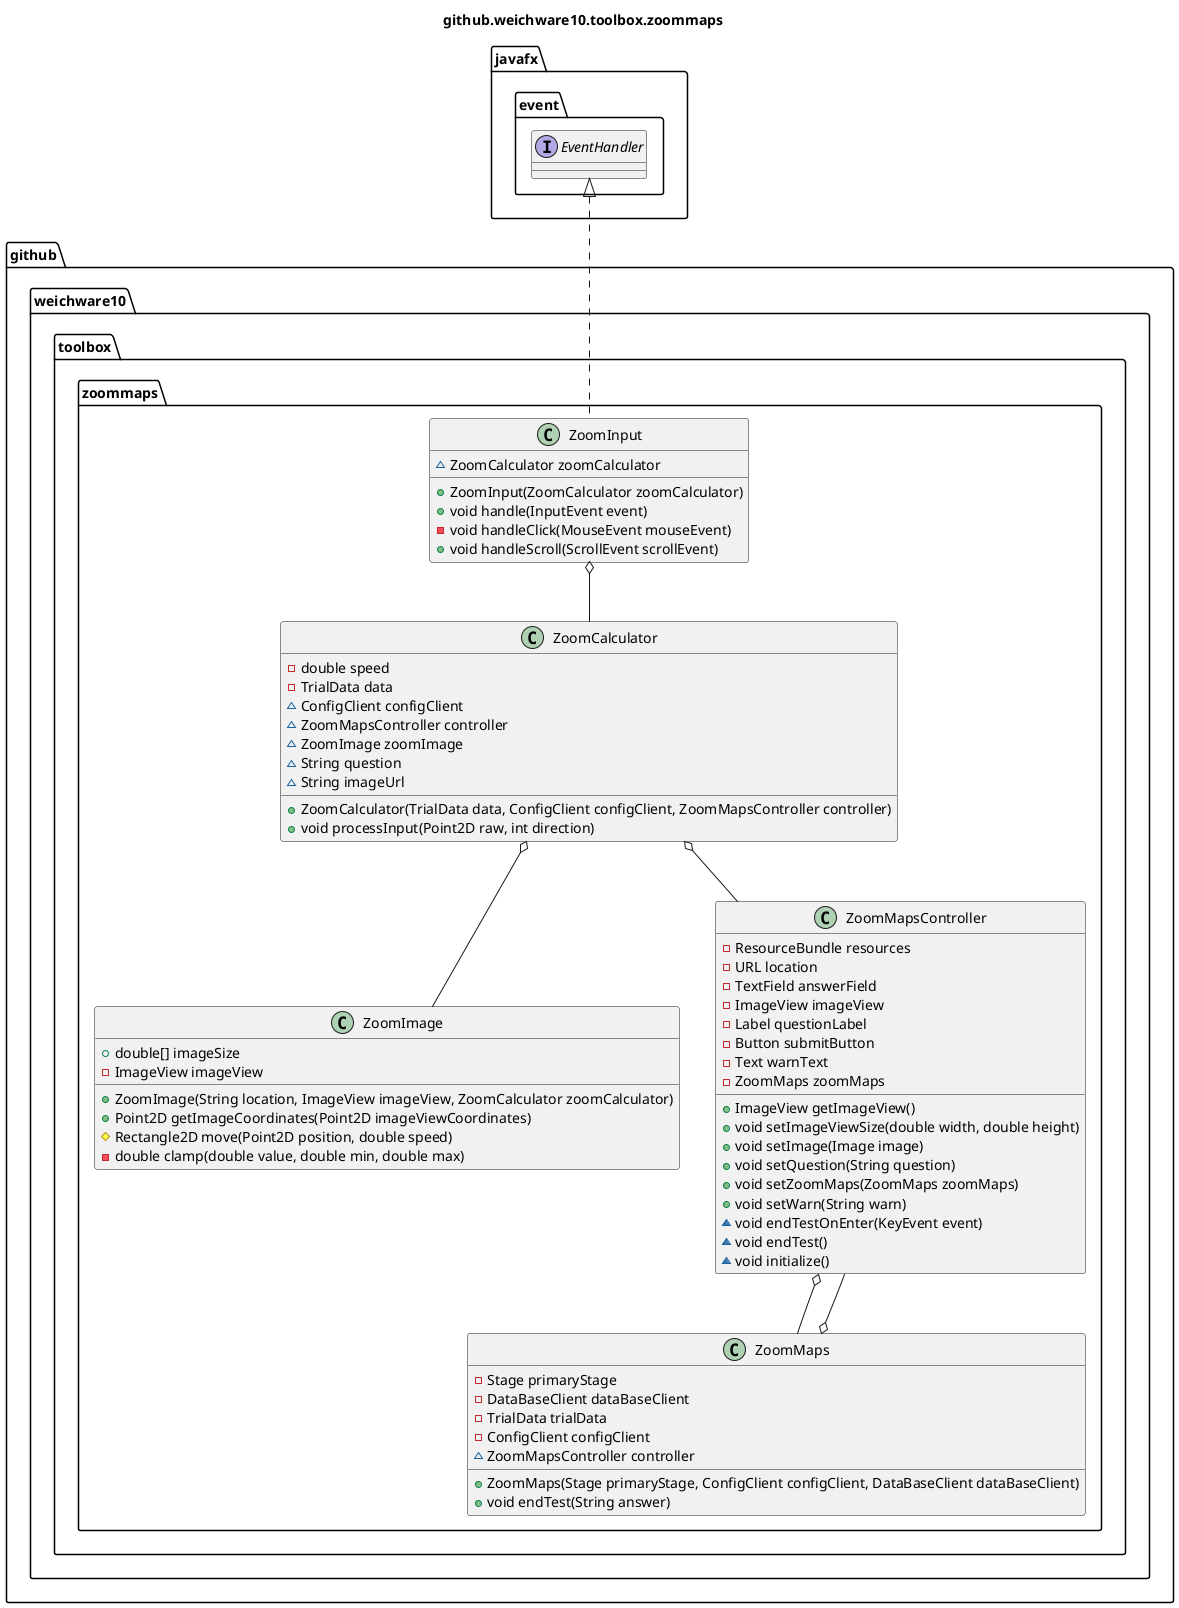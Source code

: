 @startuml github.weichware10.toolbox.zoommaps
title github.weichware10.toolbox.zoommaps

package github.weichware10.toolbox.zoommaps {

    ' -=- classes (github.weichware10.toolbox.zoommaps) -=-
    class github.weichware10.toolbox.zoommaps.ZoomCalculator {
        ' --- values (github.weichware10.toolbox.zoommaps.ZoomCalculator) ---

        ' --- fields (github.weichware10.toolbox.zoommaps.ZoomCalculator) ---
        - double speed
        - TrialData data
        ~ ConfigClient configClient
        ~ ZoomMapsController controller
        ~ ZoomImage zoomImage
        ~ String question
        ~ String imageUrl

        ' --- methods (github.weichware10.toolbox.zoommaps.ZoomCalculator) ---
        +  ZoomCalculator(TrialData data, ConfigClient configClient, ZoomMapsController controller)
        + void processInput(Point2D raw, int direction)
    }

    class github.weichware10.toolbox.zoommaps.ZoomImage {
        ' --- values (github.weichware10.toolbox.zoommaps.ZoomImage) ---

        ' --- fields (github.weichware10.toolbox.zoommaps.ZoomImage) ---
        + double[] imageSize
        - ImageView imageView

        ' --- methods (github.weichware10.toolbox.zoommaps.ZoomImage) ---
        +  ZoomImage(String location, ImageView imageView, ZoomCalculator zoomCalculator)
        + Point2D getImageCoordinates(Point2D imageViewCoordinates)
        # Rectangle2D move(Point2D position, double speed)
        - double clamp(double value, double min, double max)
    }

    class github.weichware10.toolbox.zoommaps.ZoomInput {
        ' --- values (github.weichware10.toolbox.zoommaps.ZoomInput) ---

        ' --- fields (github.weichware10.toolbox.zoommaps.ZoomInput) ---
        ~ ZoomCalculator zoomCalculator

        ' --- methods (github.weichware10.toolbox.zoommaps.ZoomInput) ---
        +  ZoomInput(ZoomCalculator zoomCalculator)
        + void handle(InputEvent event)
        - void handleClick(MouseEvent mouseEvent)
        + void handleScroll(ScrollEvent scrollEvent)
    }

    class github.weichware10.toolbox.zoommaps.ZoomMaps {
        ' --- values (github.weichware10.toolbox.zoommaps.ZoomMaps) ---

        ' --- fields (github.weichware10.toolbox.zoommaps.ZoomMaps) ---
        - Stage primaryStage
        - DataBaseClient dataBaseClient
        - TrialData trialData
        - ConfigClient configClient
        ~ ZoomMapsController controller

        ' --- methods (github.weichware10.toolbox.zoommaps.ZoomMaps) ---
        +  ZoomMaps(Stage primaryStage, ConfigClient configClient, DataBaseClient dataBaseClient)
        + void endTest(String answer)
    }

    class github.weichware10.toolbox.zoommaps.ZoomMapsController {
        ' --- values (github.weichware10.toolbox.zoommaps.ZoomMapsController) ---

        ' --- fields (github.weichware10.toolbox.zoommaps.ZoomMapsController) ---
        - ResourceBundle resources
        - URL location
        - TextField answerField
        - ImageView imageView
        - Label questionLabel
        - Button submitButton
        - Text warnText
        - ZoomMaps zoomMaps

        ' --- methods (github.weichware10.toolbox.zoommaps.ZoomMapsController) ---
        + ImageView getImageView()
        + void setImageViewSize(double width, double height)
        + void setImage(Image image)
        + void setQuestion(String question)
        + void setZoomMaps(ZoomMaps zoomMaps)
        + void setWarn(String warn)
        ~ void endTestOnEnter(KeyEvent event)
        ~ void endTest()
        ~ void initialize()
    }

}

' autogenerated field links, may be faulty.
github.weichware10.toolbox.zoommaps.ZoomCalculator o-- github.weichware10.toolbox.zoommaps.ZoomMapsController
github.weichware10.toolbox.zoommaps.ZoomCalculator o-- github.weichware10.toolbox.zoommaps.ZoomImage
github.weichware10.toolbox.zoommaps.ZoomInput o-- github.weichware10.toolbox.zoommaps.ZoomCalculator
github.weichware10.toolbox.zoommaps.ZoomMaps o-- github.weichware10.toolbox.zoommaps.ZoomMapsController
github.weichware10.toolbox.zoommaps.ZoomMapsController o-- github.weichware10.toolbox.zoommaps.ZoomMaps

' autogenerated inheritances, may be faulty.
interface javafx.event.EventHandler
javafx.event.EventHandler <|.. github.weichware10.toolbox.zoommaps.ZoomInput

@enduml